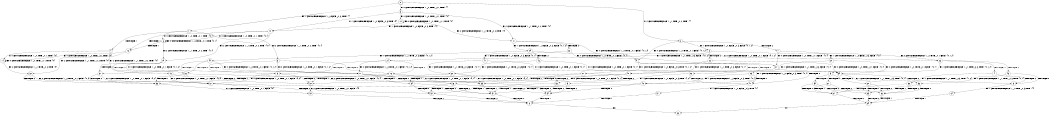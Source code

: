 digraph BCG {
size = "7, 10.5";
center = TRUE;
node [shape = circle];
0 [peripheries = 2];
0 -> 1 [label = "EX !1 !ATOMIC_EXCH_BRANCH (1, +0, FALSE, +0, 3, TRUE) !{}"];
0 -> 2 [label = "EX !2 !ATOMIC_EXCH_BRANCH (1, +1, TRUE, +0, 2, TRUE) !{}"];
0 -> 3 [label = "EX !0 !ATOMIC_EXCH_BRANCH (1, +0, TRUE, +0, 1, TRUE) !{}"];
1 -> 4 [label = "TERMINATE !1"];
1 -> 5 [label = "EX !2 !ATOMIC_EXCH_BRANCH (1, +1, TRUE, +0, 2, TRUE) !{0, 1}"];
1 -> 6 [label = "EX !0 !ATOMIC_EXCH_BRANCH (1, +0, TRUE, +0, 1, TRUE) !{0, 1}"];
2 -> 7 [label = "TERMINATE !2"];
2 -> 8 [label = "EX !1 !ATOMIC_EXCH_BRANCH (1, +0, FALSE, +0, 3, FALSE) !{0, 1, 2}"];
2 -> 9 [label = "EX !0 !ATOMIC_EXCH_BRANCH (1, +0, TRUE, +0, 1, FALSE) !{0, 1, 2}"];
3 -> 10 [label = "EX !1 !ATOMIC_EXCH_BRANCH (1, +0, FALSE, +0, 3, TRUE) !{0}"];
3 -> 11 [label = "EX !2 !ATOMIC_EXCH_BRANCH (1, +1, TRUE, +0, 2, TRUE) !{0}"];
3 -> 12 [label = "EX !0 !ATOMIC_EXCH_BRANCH (1, +0, TRUE, +0, 1, TRUE) !{0}"];
4 -> 13 [label = "EX !2 !ATOMIC_EXCH_BRANCH (1, +1, TRUE, +0, 2, TRUE) !{0}"];
4 -> 14 [label = "EX !0 !ATOMIC_EXCH_BRANCH (1, +0, TRUE, +0, 1, TRUE) !{0}"];
5 -> 15 [label = "TERMINATE !1"];
5 -> 16 [label = "TERMINATE !2"];
5 -> 17 [label = "EX !0 !ATOMIC_EXCH_BRANCH (1, +0, TRUE, +0, 1, FALSE) !{0, 1, 2}"];
6 -> 18 [label = "TERMINATE !1"];
6 -> 19 [label = "EX !2 !ATOMIC_EXCH_BRANCH (1, +1, TRUE, +0, 2, TRUE) !{0, 1}"];
6 -> 6 [label = "EX !0 !ATOMIC_EXCH_BRANCH (1, +0, TRUE, +0, 1, TRUE) !{0, 1}"];
7 -> 20 [label = "EX !1 !ATOMIC_EXCH_BRANCH (1, +0, FALSE, +0, 3, FALSE) !{0, 1}"];
7 -> 21 [label = "EX !0 !ATOMIC_EXCH_BRANCH (1, +0, TRUE, +0, 1, FALSE) !{0, 1}"];
8 -> 22 [label = "TERMINATE !2"];
8 -> 23 [label = "EX !0 !ATOMIC_EXCH_BRANCH (1, +0, TRUE, +0, 1, FALSE) !{0, 1, 2}"];
8 -> 24 [label = "EX !1 !ATOMIC_EXCH_BRANCH (1, +1, TRUE, +0, 3, FALSE) !{0, 1, 2}"];
9 -> 25 [label = "TERMINATE !2"];
9 -> 26 [label = "TERMINATE !0"];
9 -> 27 [label = "EX !1 !ATOMIC_EXCH_BRANCH (1, +0, FALSE, +0, 3, TRUE) !{0, 1, 2}"];
10 -> 18 [label = "TERMINATE !1"];
10 -> 19 [label = "EX !2 !ATOMIC_EXCH_BRANCH (1, +1, TRUE, +0, 2, TRUE) !{0, 1}"];
10 -> 6 [label = "EX !0 !ATOMIC_EXCH_BRANCH (1, +0, TRUE, +0, 1, TRUE) !{0, 1}"];
11 -> 28 [label = "TERMINATE !2"];
11 -> 29 [label = "EX !1 !ATOMIC_EXCH_BRANCH (1, +0, FALSE, +0, 3, FALSE) !{0, 1, 2}"];
11 -> 9 [label = "EX !0 !ATOMIC_EXCH_BRANCH (1, +0, TRUE, +0, 1, FALSE) !{0, 1, 2}"];
12 -> 10 [label = "EX !1 !ATOMIC_EXCH_BRANCH (1, +0, FALSE, +0, 3, TRUE) !{0}"];
12 -> 11 [label = "EX !2 !ATOMIC_EXCH_BRANCH (1, +1, TRUE, +0, 2, TRUE) !{0}"];
12 -> 12 [label = "EX !0 !ATOMIC_EXCH_BRANCH (1, +0, TRUE, +0, 1, TRUE) !{0}"];
13 -> 30 [label = "TERMINATE !2"];
13 -> 31 [label = "EX !0 !ATOMIC_EXCH_BRANCH (1, +0, TRUE, +0, 1, FALSE) !{0, 2}"];
14 -> 32 [label = "EX !2 !ATOMIC_EXCH_BRANCH (1, +1, TRUE, +0, 2, TRUE) !{0}"];
14 -> 14 [label = "EX !0 !ATOMIC_EXCH_BRANCH (1, +0, TRUE, +0, 1, TRUE) !{0}"];
15 -> 30 [label = "TERMINATE !2"];
15 -> 31 [label = "EX !0 !ATOMIC_EXCH_BRANCH (1, +0, TRUE, +0, 1, FALSE) !{0, 2}"];
16 -> 30 [label = "TERMINATE !1"];
16 -> 33 [label = "EX !0 !ATOMIC_EXCH_BRANCH (1, +0, TRUE, +0, 1, FALSE) !{0, 1}"];
17 -> 34 [label = "TERMINATE !1"];
17 -> 35 [label = "TERMINATE !2"];
17 -> 36 [label = "TERMINATE !0"];
18 -> 32 [label = "EX !2 !ATOMIC_EXCH_BRANCH (1, +1, TRUE, +0, 2, TRUE) !{0}"];
18 -> 14 [label = "EX !0 !ATOMIC_EXCH_BRANCH (1, +0, TRUE, +0, 1, TRUE) !{0}"];
19 -> 37 [label = "TERMINATE !1"];
19 -> 38 [label = "TERMINATE !2"];
19 -> 17 [label = "EX !0 !ATOMIC_EXCH_BRANCH (1, +0, TRUE, +0, 1, FALSE) !{0, 1, 2}"];
20 -> 39 [label = "EX !0 !ATOMIC_EXCH_BRANCH (1, +0, TRUE, +0, 1, FALSE) !{0, 1}"];
20 -> 40 [label = "EX !1 !ATOMIC_EXCH_BRANCH (1, +1, TRUE, +0, 3, FALSE) !{0, 1}"];
21 -> 41 [label = "TERMINATE !0"];
21 -> 42 [label = "EX !1 !ATOMIC_EXCH_BRANCH (1, +0, FALSE, +0, 3, TRUE) !{0, 1}"];
22 -> 39 [label = "EX !0 !ATOMIC_EXCH_BRANCH (1, +0, TRUE, +0, 1, FALSE) !{0, 1}"];
22 -> 40 [label = "EX !1 !ATOMIC_EXCH_BRANCH (1, +1, TRUE, +0, 3, FALSE) !{0, 1}"];
23 -> 43 [label = "TERMINATE !2"];
23 -> 44 [label = "TERMINATE !0"];
23 -> 45 [label = "EX !1 !ATOMIC_EXCH_BRANCH (1, +1, TRUE, +0, 3, TRUE) !{0, 1, 2}"];
24 -> 15 [label = "TERMINATE !1"];
24 -> 16 [label = "TERMINATE !2"];
24 -> 17 [label = "EX !0 !ATOMIC_EXCH_BRANCH (1, +0, TRUE, +0, 1, FALSE) !{0, 1, 2}"];
25 -> 41 [label = "TERMINATE !0"];
25 -> 42 [label = "EX !1 !ATOMIC_EXCH_BRANCH (1, +0, FALSE, +0, 3, TRUE) !{0, 1}"];
26 -> 41 [label = "TERMINATE !2"];
26 -> 46 [label = "EX !1 !ATOMIC_EXCH_BRANCH (1, +0, FALSE, +0, 3, TRUE) !{1, 2}"];
27 -> 34 [label = "TERMINATE !1"];
27 -> 35 [label = "TERMINATE !2"];
27 -> 36 [label = "TERMINATE !0"];
28 -> 47 [label = "EX !1 !ATOMIC_EXCH_BRANCH (1, +0, FALSE, +0, 3, FALSE) !{0, 1}"];
28 -> 21 [label = "EX !0 !ATOMIC_EXCH_BRANCH (1, +0, TRUE, +0, 1, FALSE) !{0, 1}"];
29 -> 48 [label = "TERMINATE !2"];
29 -> 49 [label = "EX !1 !ATOMIC_EXCH_BRANCH (1, +1, TRUE, +0, 3, FALSE) !{0, 1, 2}"];
29 -> 23 [label = "EX !0 !ATOMIC_EXCH_BRANCH (1, +0, TRUE, +0, 1, FALSE) !{0, 1, 2}"];
30 -> 50 [label = "EX !0 !ATOMIC_EXCH_BRANCH (1, +0, TRUE, +0, 1, FALSE) !{0}"];
31 -> 51 [label = "TERMINATE !2"];
31 -> 52 [label = "TERMINATE !0"];
32 -> 53 [label = "TERMINATE !2"];
32 -> 31 [label = "EX !0 !ATOMIC_EXCH_BRANCH (1, +0, TRUE, +0, 1, FALSE) !{0, 2}"];
33 -> 51 [label = "TERMINATE !1"];
33 -> 54 [label = "TERMINATE !0"];
34 -> 51 [label = "TERMINATE !2"];
34 -> 52 [label = "TERMINATE !0"];
35 -> 51 [label = "TERMINATE !1"];
35 -> 54 [label = "TERMINATE !0"];
36 -> 52 [label = "TERMINATE !1"];
36 -> 54 [label = "TERMINATE !2"];
37 -> 53 [label = "TERMINATE !2"];
37 -> 31 [label = "EX !0 !ATOMIC_EXCH_BRANCH (1, +0, TRUE, +0, 1, FALSE) !{0, 2}"];
38 -> 53 [label = "TERMINATE !1"];
38 -> 33 [label = "EX !0 !ATOMIC_EXCH_BRANCH (1, +0, TRUE, +0, 1, FALSE) !{0, 1}"];
39 -> 55 [label = "TERMINATE !0"];
39 -> 56 [label = "EX !1 !ATOMIC_EXCH_BRANCH (1, +1, TRUE, +0, 3, TRUE) !{0, 1}"];
40 -> 30 [label = "TERMINATE !1"];
40 -> 33 [label = "EX !0 !ATOMIC_EXCH_BRANCH (1, +0, TRUE, +0, 1, FALSE) !{0, 1}"];
41 -> 57 [label = "EX !1 !ATOMIC_EXCH_BRANCH (1, +0, FALSE, +0, 3, TRUE) !{1}"];
42 -> 51 [label = "TERMINATE !1"];
42 -> 54 [label = "TERMINATE !0"];
43 -> 55 [label = "TERMINATE !0"];
43 -> 56 [label = "EX !1 !ATOMIC_EXCH_BRANCH (1, +1, TRUE, +0, 3, TRUE) !{0, 1}"];
44 -> 55 [label = "TERMINATE !2"];
44 -> 58 [label = "EX !1 !ATOMIC_EXCH_BRANCH (1, +1, TRUE, +0, 3, TRUE) !{1, 2}"];
45 -> 59 [label = "TERMINATE !1"];
45 -> 60 [label = "TERMINATE !2"];
45 -> 61 [label = "TERMINATE !0"];
46 -> 52 [label = "TERMINATE !1"];
46 -> 54 [label = "TERMINATE !2"];
47 -> 62 [label = "EX !1 !ATOMIC_EXCH_BRANCH (1, +1, TRUE, +0, 3, FALSE) !{0, 1}"];
47 -> 39 [label = "EX !0 !ATOMIC_EXCH_BRANCH (1, +0, TRUE, +0, 1, FALSE) !{0, 1}"];
48 -> 62 [label = "EX !1 !ATOMIC_EXCH_BRANCH (1, +1, TRUE, +0, 3, FALSE) !{0, 1}"];
48 -> 39 [label = "EX !0 !ATOMIC_EXCH_BRANCH (1, +0, TRUE, +0, 1, FALSE) !{0, 1}"];
49 -> 37 [label = "TERMINATE !1"];
49 -> 38 [label = "TERMINATE !2"];
49 -> 17 [label = "EX !0 !ATOMIC_EXCH_BRANCH (1, +0, TRUE, +0, 1, FALSE) !{0, 1, 2}"];
50 -> 63 [label = "TERMINATE !0"];
51 -> 63 [label = "TERMINATE !0"];
52 -> 63 [label = "TERMINATE !2"];
53 -> 50 [label = "EX !0 !ATOMIC_EXCH_BRANCH (1, +0, TRUE, +0, 1, FALSE) !{0}"];
54 -> 63 [label = "TERMINATE !1"];
55 -> 64 [label = "EX !1 !ATOMIC_EXCH_BRANCH (1, +1, TRUE, +0, 3, TRUE) !{1}"];
56 -> 65 [label = "TERMINATE !1"];
56 -> 66 [label = "TERMINATE !0"];
57 -> 63 [label = "TERMINATE !1"];
58 -> 67 [label = "TERMINATE !1"];
58 -> 66 [label = "TERMINATE !2"];
59 -> 65 [label = "TERMINATE !2"];
59 -> 67 [label = "TERMINATE !0"];
60 -> 65 [label = "TERMINATE !1"];
60 -> 66 [label = "TERMINATE !0"];
61 -> 67 [label = "TERMINATE !1"];
61 -> 66 [label = "TERMINATE !2"];
62 -> 53 [label = "TERMINATE !1"];
62 -> 33 [label = "EX !0 !ATOMIC_EXCH_BRANCH (1, +0, TRUE, +0, 1, FALSE) !{0, 1}"];
63 -> 68 [label = "exit"];
64 -> 69 [label = "TERMINATE !1"];
65 -> 69 [label = "TERMINATE !0"];
66 -> 69 [label = "TERMINATE !1"];
67 -> 69 [label = "TERMINATE !2"];
69 -> 68 [label = "exit"];
}
